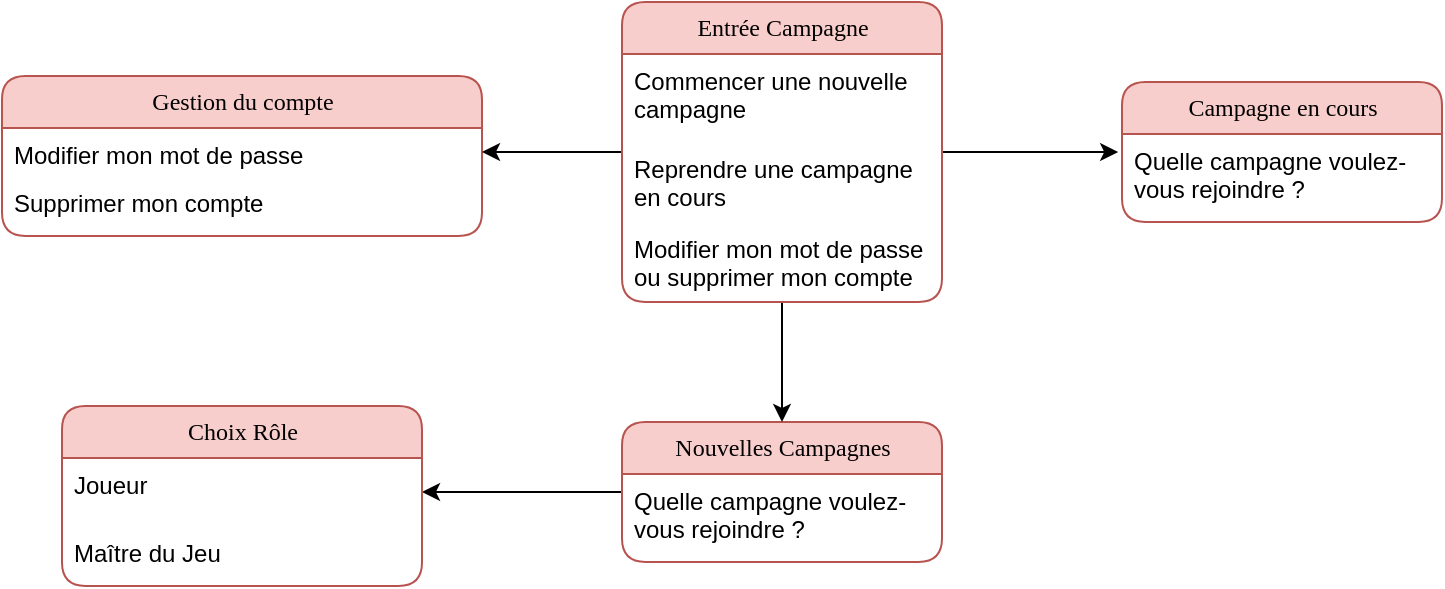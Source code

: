 <mxfile version="15.8.6" type="gitlab">
  <diagram id="M-rCeXcOhAYK56BEAQmk" name="Page-1">
    <mxGraphModel dx="1865" dy="541" grid="1" gridSize="10" guides="1" tooltips="1" connect="1" arrows="1" fold="1" page="1" pageScale="1" pageWidth="827" pageHeight="1169" math="0" shadow="0">
      <root>
        <mxCell id="0" />
        <mxCell id="1" parent="0" />
        <mxCell id="7hINhdobQ8tZ4lOab_4l-1" value="Campagne en cours" style="swimlane;html=1;fontStyle=0;childLayout=stackLayout;horizontal=1;startSize=26;fillColor=#f8cecc;horizontalStack=0;resizeParent=1;resizeLast=0;collapsible=1;marginBottom=0;swimlaneFillColor=#ffffff;align=center;rounded=1;shadow=0;comic=0;labelBackgroundColor=none;strokeWidth=1;fontFamily=Verdana;fontSize=12;strokeColor=#b85450;" vertex="1" parent="1">
          <mxGeometry x="490" y="298" width="160" height="70" as="geometry" />
        </mxCell>
        <mxCell id="7hINhdobQ8tZ4lOab_4l-2" value="Quelle campagne voulez-vous rejoindre ?" style="text;html=1;strokeColor=none;fillColor=none;spacingLeft=4;spacingRight=4;whiteSpace=wrap;overflow=hidden;rotatable=0;points=[[0,0.5],[1,0.5]];portConstraint=eastwest;" vertex="1" parent="7hINhdobQ8tZ4lOab_4l-1">
          <mxGeometry y="26" width="160" height="44" as="geometry" />
        </mxCell>
        <mxCell id="7hINhdobQ8tZ4lOab_4l-3" value="Gestion du compte" style="swimlane;html=1;fontStyle=0;childLayout=stackLayout;horizontal=1;startSize=26;fillColor=#f8cecc;horizontalStack=0;resizeParent=1;resizeLast=0;collapsible=1;marginBottom=0;swimlaneFillColor=#ffffff;align=center;rounded=1;shadow=0;comic=0;labelBackgroundColor=none;strokeWidth=1;fontFamily=Verdana;fontSize=12;strokeColor=#b85450;" vertex="1" parent="1">
          <mxGeometry x="-70" y="295" width="240" height="80" as="geometry" />
        </mxCell>
        <mxCell id="7hINhdobQ8tZ4lOab_4l-15" value="Modifier mon mot de passe" style="text;html=1;strokeColor=none;fillColor=none;spacingLeft=4;spacingRight=4;whiteSpace=wrap;overflow=hidden;rotatable=0;points=[[0,0.5],[1,0.5]];portConstraint=eastwest;" vertex="1" parent="7hINhdobQ8tZ4lOab_4l-3">
          <mxGeometry y="26" width="240" height="24" as="geometry" />
        </mxCell>
        <mxCell id="7hINhdobQ8tZ4lOab_4l-4" value="Supprimer mon compte" style="text;html=1;strokeColor=none;fillColor=none;spacingLeft=4;spacingRight=4;whiteSpace=wrap;overflow=hidden;rotatable=0;points=[[0,0.5],[1,0.5]];portConstraint=eastwest;" vertex="1" parent="7hINhdobQ8tZ4lOab_4l-3">
          <mxGeometry y="50" width="240" height="30" as="geometry" />
        </mxCell>
        <mxCell id="7hINhdobQ8tZ4lOab_4l-22" style="edgeStyle=orthogonalEdgeStyle;rounded=0;orthogonalLoop=1;jettySize=auto;html=1;entryX=1;entryY=0.5;entryDx=0;entryDy=0;" edge="1" parent="1" source="7hINhdobQ8tZ4lOab_4l-5" target="7hINhdobQ8tZ4lOab_4l-9">
          <mxGeometry relative="1" as="geometry" />
        </mxCell>
        <mxCell id="7hINhdobQ8tZ4lOab_4l-5" value="Nouvelles Campagnes" style="swimlane;html=1;fontStyle=0;childLayout=stackLayout;horizontal=1;startSize=26;fillColor=#f8cecc;horizontalStack=0;resizeParent=1;resizeLast=0;collapsible=1;marginBottom=0;swimlaneFillColor=#ffffff;align=center;rounded=1;shadow=0;comic=0;labelBackgroundColor=none;strokeWidth=1;fontFamily=Verdana;fontSize=12;strokeColor=#b85450;" vertex="1" parent="1">
          <mxGeometry x="240" y="468" width="160" height="70" as="geometry" />
        </mxCell>
        <mxCell id="7hINhdobQ8tZ4lOab_4l-6" value="Quelle campagne voulez-vous rejoindre ?" style="text;html=1;strokeColor=none;fillColor=none;spacingLeft=4;spacingRight=4;whiteSpace=wrap;overflow=hidden;rotatable=0;points=[[0,0.5],[1,0.5]];portConstraint=eastwest;" vertex="1" parent="7hINhdobQ8tZ4lOab_4l-5">
          <mxGeometry y="26" width="160" height="44" as="geometry" />
        </mxCell>
        <mxCell id="7hINhdobQ8tZ4lOab_4l-8" value="Choix Rôle" style="swimlane;html=1;fontStyle=0;childLayout=stackLayout;horizontal=1;startSize=26;fillColor=#f8cecc;horizontalStack=0;resizeParent=1;resizeLast=0;collapsible=1;marginBottom=0;swimlaneFillColor=#ffffff;align=center;rounded=1;shadow=0;comic=0;labelBackgroundColor=none;strokeWidth=1;fontFamily=Verdana;fontSize=12;strokeColor=#b85450;" vertex="1" parent="1">
          <mxGeometry x="-40" y="460" width="180" height="90" as="geometry" />
        </mxCell>
        <mxCell id="7hINhdobQ8tZ4lOab_4l-9" value="Joueur" style="text;html=1;strokeColor=none;fillColor=none;spacingLeft=4;spacingRight=4;whiteSpace=wrap;overflow=hidden;rotatable=0;points=[[0,0.5],[1,0.5]];portConstraint=eastwest;" vertex="1" parent="7hINhdobQ8tZ4lOab_4l-8">
          <mxGeometry y="26" width="180" height="34" as="geometry" />
        </mxCell>
        <mxCell id="7hINhdobQ8tZ4lOab_4l-14" value="Maître du Jeu" style="text;html=1;strokeColor=none;fillColor=none;spacingLeft=4;spacingRight=4;whiteSpace=wrap;overflow=hidden;rotatable=0;points=[[0,0.5],[1,0.5]];portConstraint=eastwest;" vertex="1" parent="7hINhdobQ8tZ4lOab_4l-8">
          <mxGeometry y="60" width="180" height="20" as="geometry" />
        </mxCell>
        <mxCell id="7hINhdobQ8tZ4lOab_4l-18" style="edgeStyle=orthogonalEdgeStyle;rounded=0;orthogonalLoop=1;jettySize=auto;html=1;entryX=-0.012;entryY=0.205;entryDx=0;entryDy=0;entryPerimeter=0;" edge="1" parent="1" source="7hINhdobQ8tZ4lOab_4l-10" target="7hINhdobQ8tZ4lOab_4l-2">
          <mxGeometry relative="1" as="geometry" />
        </mxCell>
        <mxCell id="7hINhdobQ8tZ4lOab_4l-19" style="edgeStyle=orthogonalEdgeStyle;rounded=0;orthogonalLoop=1;jettySize=auto;html=1;entryX=1;entryY=0.5;entryDx=0;entryDy=0;" edge="1" parent="1" source="7hINhdobQ8tZ4lOab_4l-10" target="7hINhdobQ8tZ4lOab_4l-15">
          <mxGeometry relative="1" as="geometry" />
        </mxCell>
        <mxCell id="7hINhdobQ8tZ4lOab_4l-20" style="edgeStyle=orthogonalEdgeStyle;rounded=0;orthogonalLoop=1;jettySize=auto;html=1;entryX=0.5;entryY=0;entryDx=0;entryDy=0;" edge="1" parent="1" source="7hINhdobQ8tZ4lOab_4l-10" target="7hINhdobQ8tZ4lOab_4l-5">
          <mxGeometry relative="1" as="geometry" />
        </mxCell>
        <mxCell id="7hINhdobQ8tZ4lOab_4l-10" value="Entrée Campagne" style="swimlane;html=1;fontStyle=0;childLayout=stackLayout;horizontal=1;startSize=26;fillColor=#f8cecc;horizontalStack=0;resizeParent=1;resizeLast=0;collapsible=1;marginBottom=0;swimlaneFillColor=#ffffff;align=center;rounded=1;shadow=0;comic=0;labelBackgroundColor=none;strokeWidth=1;fontFamily=Verdana;fontSize=12;strokeColor=#b85450;" vertex="1" parent="1">
          <mxGeometry x="240" y="258" width="160" height="150" as="geometry" />
        </mxCell>
        <mxCell id="7hINhdobQ8tZ4lOab_4l-11" value="Commencer une nouvelle campagne" style="text;html=1;strokeColor=none;fillColor=none;spacingLeft=4;spacingRight=4;whiteSpace=wrap;overflow=hidden;rotatable=0;points=[[0,0.5],[1,0.5]];portConstraint=eastwest;" vertex="1" parent="7hINhdobQ8tZ4lOab_4l-10">
          <mxGeometry y="26" width="160" height="44" as="geometry" />
        </mxCell>
        <mxCell id="7hINhdobQ8tZ4lOab_4l-12" value="Reprendre une campagne en cours" style="text;html=1;strokeColor=none;fillColor=none;spacingLeft=4;spacingRight=4;whiteSpace=wrap;overflow=hidden;rotatable=0;points=[[0,0.5],[1,0.5]];portConstraint=eastwest;" vertex="1" parent="7hINhdobQ8tZ4lOab_4l-10">
          <mxGeometry y="70" width="160" height="40" as="geometry" />
        </mxCell>
        <mxCell id="7hINhdobQ8tZ4lOab_4l-13" value="Modifier mon mot de passe ou supprimer mon compte" style="text;html=1;strokeColor=none;fillColor=none;spacingLeft=4;spacingRight=4;whiteSpace=wrap;overflow=hidden;rotatable=0;points=[[0,0.5],[1,0.5]];portConstraint=eastwest;" vertex="1" parent="7hINhdobQ8tZ4lOab_4l-10">
          <mxGeometry y="110" width="160" height="40" as="geometry" />
        </mxCell>
      </root>
    </mxGraphModel>
  </diagram>
</mxfile>
